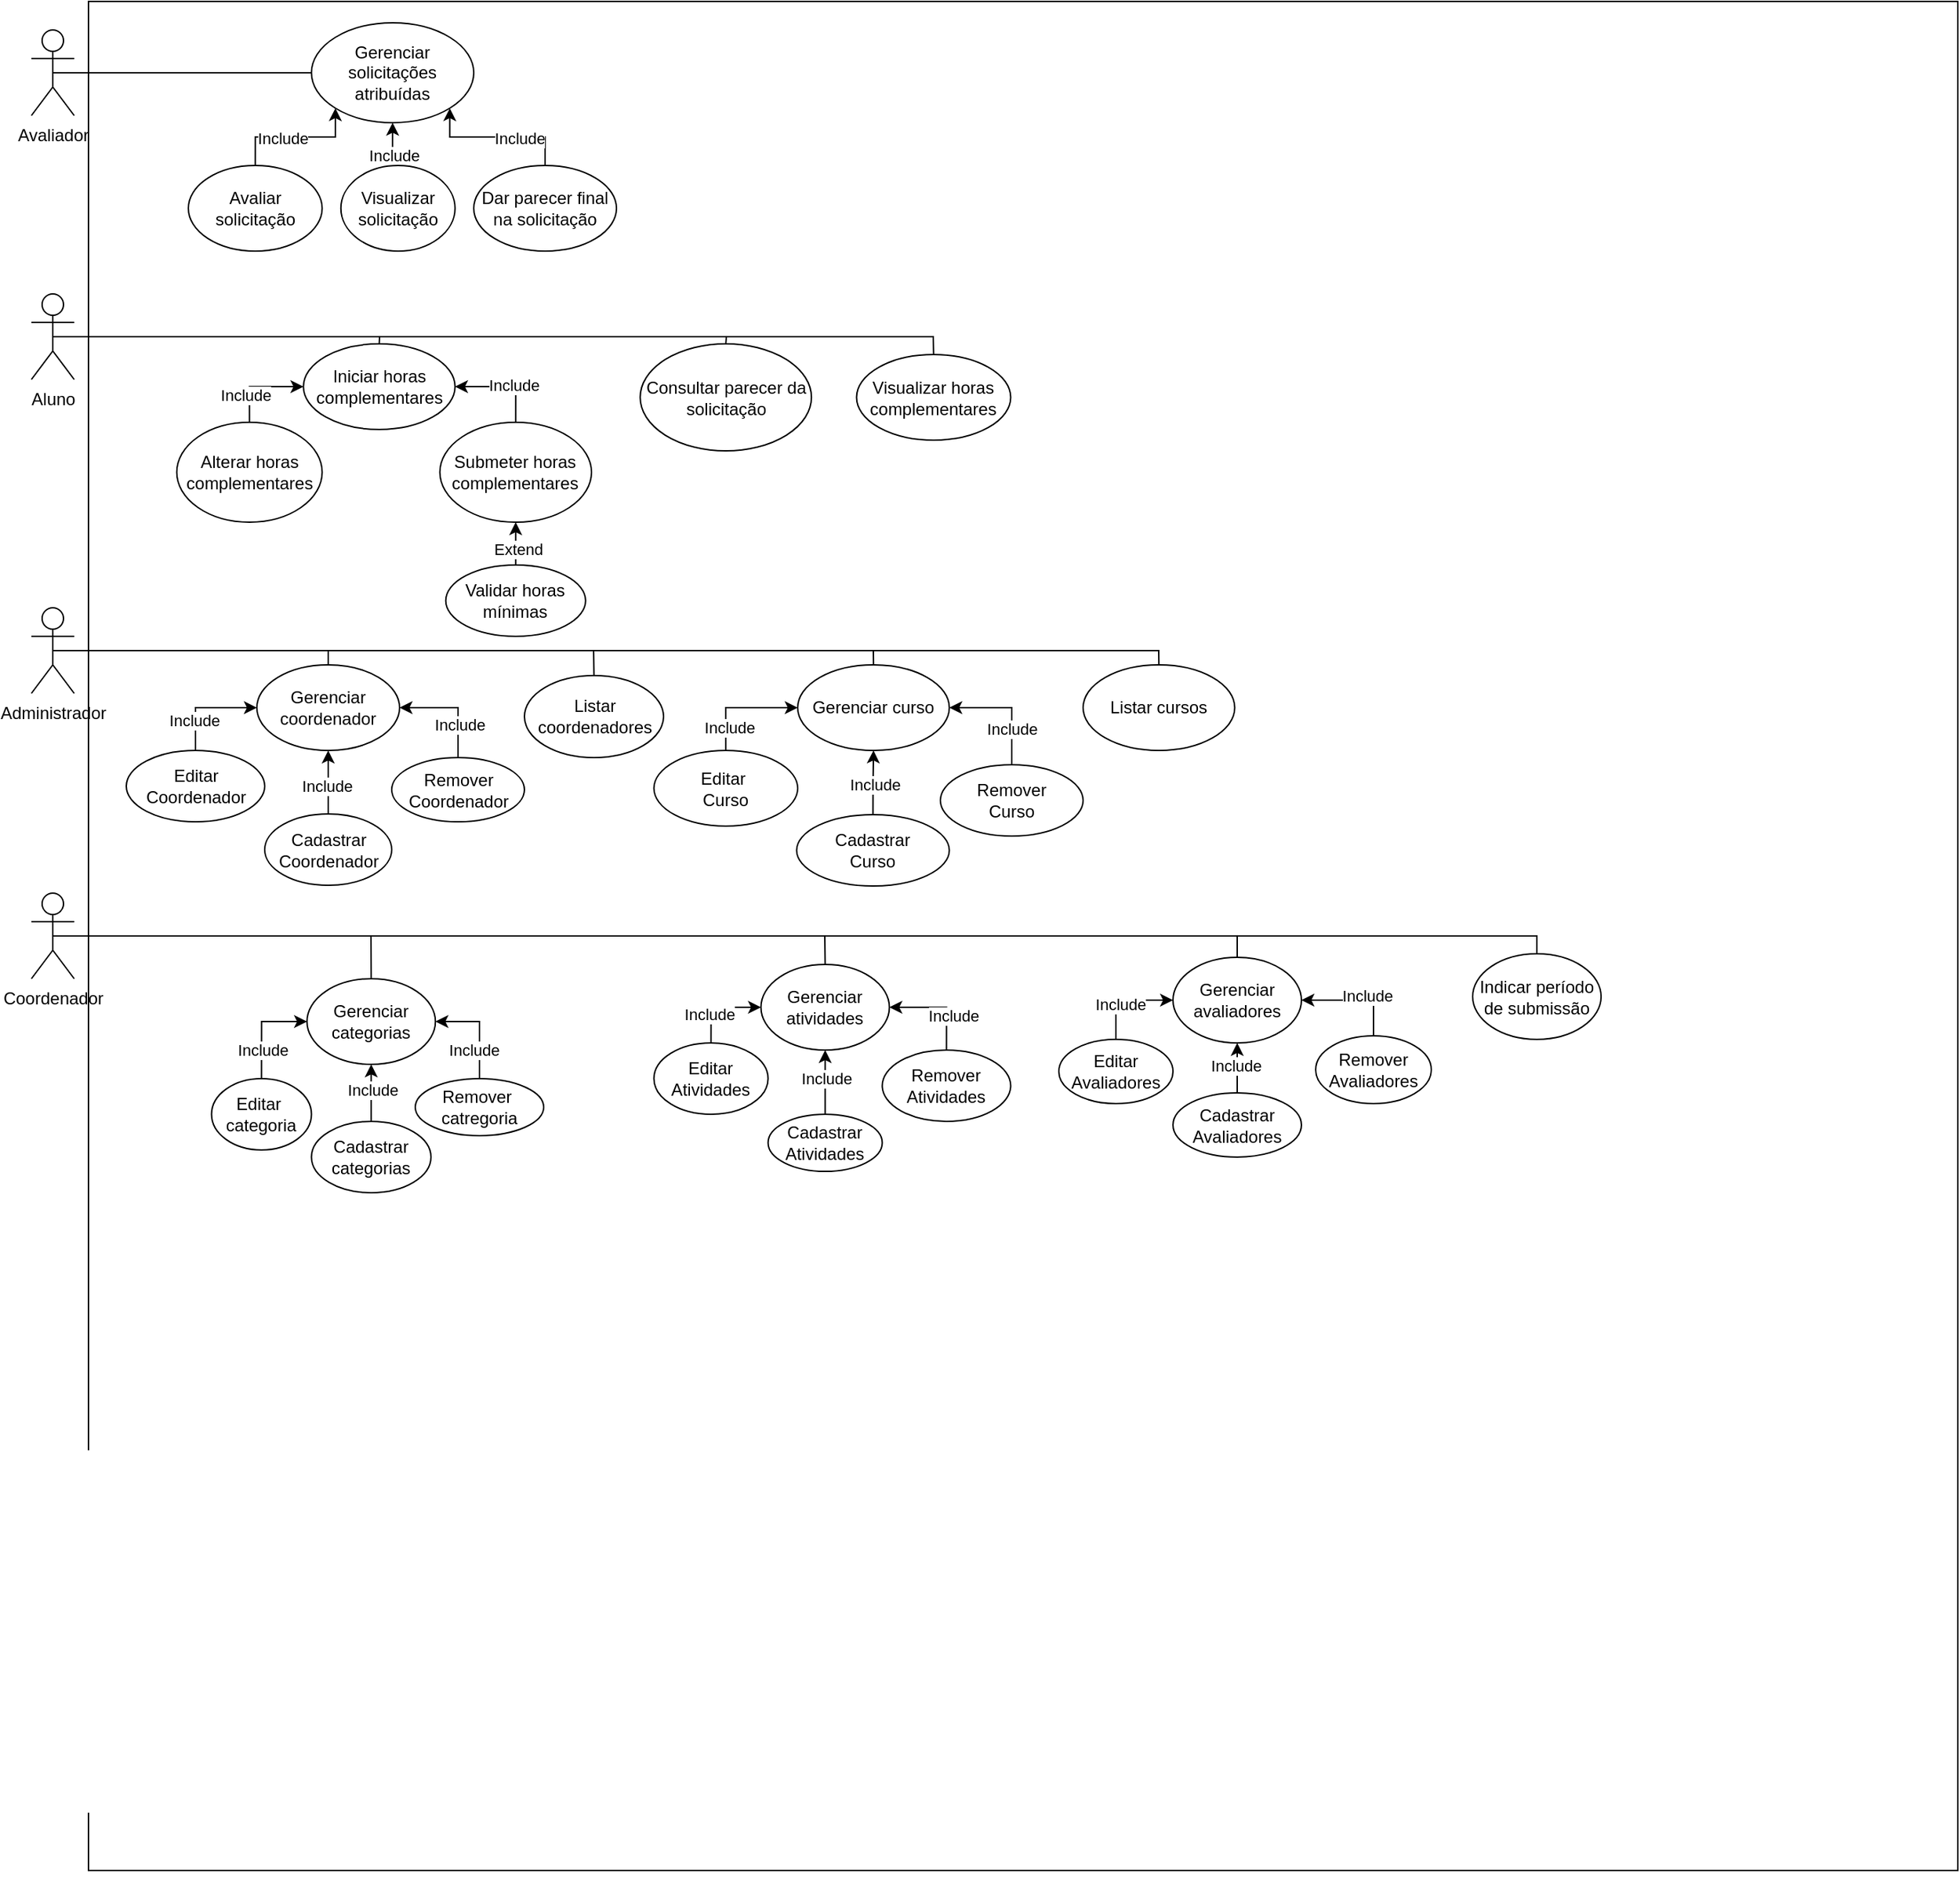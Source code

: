 <mxfile version="26.2.14">
  <diagram name="Página-1" id="lKEfuA6IKY5HmcUoQjAZ">
    <mxGraphModel dx="2022" dy="1151" grid="1" gridSize="10" guides="1" tooltips="1" connect="1" arrows="1" fold="1" page="1" pageScale="1" pageWidth="827" pageHeight="1169" math="0" shadow="0">
      <root>
        <mxCell id="0" />
        <mxCell id="1" parent="0" />
        <mxCell id="CCGscqTeK3ZTNfMnBpyx-22" value="" style="whiteSpace=wrap;html=1;aspect=fixed;" parent="1" vertex="1">
          <mxGeometry x="140" y="15" width="1310" height="1310" as="geometry" />
        </mxCell>
        <mxCell id="bWWshmXrRq2cFkP4rkLB-3" value="Aluno" style="shape=umlActor;verticalLabelPosition=bottom;verticalAlign=top;html=1;outlineConnect=0;" parent="1" vertex="1">
          <mxGeometry x="100" y="220" width="30" height="60" as="geometry" />
        </mxCell>
        <mxCell id="bWWshmXrRq2cFkP4rkLB-7" value="Administrador" style="shape=umlActor;verticalLabelPosition=bottom;verticalAlign=top;html=1;outlineConnect=0;" parent="1" vertex="1">
          <mxGeometry x="100" y="440" width="30" height="60" as="geometry" />
        </mxCell>
        <mxCell id="bWWshmXrRq2cFkP4rkLB-8" value="Coordenador" style="shape=umlActor;verticalLabelPosition=bottom;verticalAlign=top;html=1;outlineConnect=0;" parent="1" vertex="1">
          <mxGeometry x="100" y="640" width="30" height="60" as="geometry" />
        </mxCell>
        <mxCell id="bWWshmXrRq2cFkP4rkLB-11" value="Avaliador" style="shape=umlActor;verticalLabelPosition=bottom;verticalAlign=top;html=1;outlineConnect=0;" parent="1" vertex="1">
          <mxGeometry x="100" y="35" width="30" height="60" as="geometry" />
        </mxCell>
        <mxCell id="bWWshmXrRq2cFkP4rkLB-18" value="&lt;span style=&quot;background-color: transparent; color: light-dark(rgb(0, 0, 0), rgb(255, 255, 255));&quot;&gt;Gerenciar&lt;/span&gt;&lt;span style=&quot;background-color: transparent; color: light-dark(rgb(0, 0, 0), rgb(255, 255, 255));&quot;&gt;&amp;nbsp;curso&lt;/span&gt;" style="ellipse;whiteSpace=wrap;html=1;" parent="1" vertex="1">
          <mxGeometry x="637" y="480" width="106.25" height="60" as="geometry" />
        </mxCell>
        <mxCell id="bWWshmXrRq2cFkP4rkLB-19" value="&lt;span style=&quot;background-color: transparent; color: light-dark(rgb(0, 0, 0), rgb(255, 255, 255));&quot;&gt;Gerenciar coordenador&lt;/span&gt;" style="ellipse;whiteSpace=wrap;html=1;" parent="1" vertex="1">
          <mxGeometry x="258" y="480" width="100" height="60" as="geometry" />
        </mxCell>
        <mxCell id="bWWshmXrRq2cFkP4rkLB-22" value="Gerenciar categorias" style="ellipse;whiteSpace=wrap;html=1;" parent="1" vertex="1">
          <mxGeometry x="293.13" y="700" width="90" height="60" as="geometry" />
        </mxCell>
        <mxCell id="bWWshmXrRq2cFkP4rkLB-23" value="Gerenciar atividades" style="ellipse;whiteSpace=wrap;html=1;" parent="1" vertex="1">
          <mxGeometry x="611.25" y="690" width="90" height="60" as="geometry" />
        </mxCell>
        <mxCell id="bWWshmXrRq2cFkP4rkLB-29" value="Gerenciar avaliadores" style="ellipse;whiteSpace=wrap;html=1;" parent="1" vertex="1">
          <mxGeometry x="900" y="685" width="90" height="60" as="geometry" />
        </mxCell>
        <mxCell id="bWWshmXrRq2cFkP4rkLB-31" value="Indicar período de submissão" style="ellipse;whiteSpace=wrap;html=1;" parent="1" vertex="1">
          <mxGeometry x="1110" y="682.5" width="90" height="60" as="geometry" />
        </mxCell>
        <mxCell id="bWWshmXrRq2cFkP4rkLB-33" value="Iniciar horas complementares" style="ellipse;whiteSpace=wrap;html=1;" parent="1" vertex="1">
          <mxGeometry x="290.63" y="255" width="106.25" height="60" as="geometry" />
        </mxCell>
        <mxCell id="bWWshmXrRq2cFkP4rkLB-35" value="Gerenciar solicitações atribuídas" style="ellipse;whiteSpace=wrap;html=1;" parent="1" vertex="1">
          <mxGeometry x="296.25" y="30" width="113.75" height="70" as="geometry" />
        </mxCell>
        <mxCell id="gI51SIQM05FjkFTlWWCt-24" style="edgeStyle=orthogonalEdgeStyle;rounded=0;orthogonalLoop=1;jettySize=auto;html=1;exitX=0.5;exitY=0;exitDx=0;exitDy=0;entryX=0;entryY=0.5;entryDx=0;entryDy=0;" parent="1" source="uQtxAWWseBeDYJraRtTC-1" target="bWWshmXrRq2cFkP4rkLB-33" edge="1">
          <mxGeometry relative="1" as="geometry" />
        </mxCell>
        <mxCell id="gI51SIQM05FjkFTlWWCt-26" value="Include" style="edgeLabel;html=1;align=center;verticalAlign=middle;resizable=0;points=[];" parent="gI51SIQM05FjkFTlWWCt-24" vertex="1" connectable="0">
          <mxGeometry x="-0.397" y="3" relative="1" as="geometry">
            <mxPoint as="offset" />
          </mxGeometry>
        </mxCell>
        <mxCell id="uQtxAWWseBeDYJraRtTC-1" value="Alterar horas complementares" style="ellipse;whiteSpace=wrap;html=1;" parent="1" vertex="1">
          <mxGeometry x="201.87" y="310" width="101.88" height="70" as="geometry" />
        </mxCell>
        <mxCell id="gI51SIQM05FjkFTlWWCt-25" style="edgeStyle=orthogonalEdgeStyle;rounded=0;orthogonalLoop=1;jettySize=auto;html=1;exitX=0.5;exitY=0;exitDx=0;exitDy=0;entryX=1;entryY=0.5;entryDx=0;entryDy=0;" parent="1" source="uQtxAWWseBeDYJraRtTC-7" target="bWWshmXrRq2cFkP4rkLB-33" edge="1">
          <mxGeometry relative="1" as="geometry" />
        </mxCell>
        <mxCell id="gI51SIQM05FjkFTlWWCt-27" value="Include" style="edgeLabel;html=1;align=center;verticalAlign=middle;resizable=0;points=[];" parent="gI51SIQM05FjkFTlWWCt-25" vertex="1" connectable="0">
          <mxGeometry x="-0.211" y="-1" relative="1" as="geometry">
            <mxPoint as="offset" />
          </mxGeometry>
        </mxCell>
        <mxCell id="uQtxAWWseBeDYJraRtTC-7" value="Submeter horas complementares" style="ellipse;whiteSpace=wrap;html=1;" parent="1" vertex="1">
          <mxGeometry x="386.25" y="310" width="106.25" height="70" as="geometry" />
        </mxCell>
        <mxCell id="uQtxAWWseBeDYJraRtTC-9" value="Listar coordenadores" style="ellipse;whiteSpace=wrap;html=1;" parent="1" vertex="1">
          <mxGeometry x="445.5" y="487.5" width="97.5" height="57.5" as="geometry" />
        </mxCell>
        <mxCell id="uQtxAWWseBeDYJraRtTC-12" value="Listar cursos" style="ellipse;whiteSpace=wrap;html=1;" parent="1" vertex="1">
          <mxGeometry x="837" y="480" width="106.25" height="60" as="geometry" />
        </mxCell>
        <mxCell id="OMD0r5iE2W1QHZaav-Kl-3" value="" style="endArrow=none;html=1;rounded=0;entryX=0.5;entryY=0.5;entryDx=0;entryDy=0;entryPerimeter=0;" parent="1" source="bWWshmXrRq2cFkP4rkLB-35" target="bWWshmXrRq2cFkP4rkLB-11" edge="1">
          <mxGeometry width="50" height="50" relative="1" as="geometry">
            <mxPoint x="290" y="65" as="sourcePoint" />
            <mxPoint x="150" y="71" as="targetPoint" />
            <Array as="points" />
          </mxGeometry>
        </mxCell>
        <mxCell id="gI51SIQM05FjkFTlWWCt-3" style="edgeStyle=orthogonalEdgeStyle;rounded=0;orthogonalLoop=1;jettySize=auto;html=1;exitX=0.5;exitY=0;exitDx=0;exitDy=0;entryX=0;entryY=1;entryDx=0;entryDy=0;" parent="1" source="CCGscqTeK3ZTNfMnBpyx-1" target="bWWshmXrRq2cFkP4rkLB-35" edge="1">
          <mxGeometry relative="1" as="geometry" />
        </mxCell>
        <mxCell id="gI51SIQM05FjkFTlWWCt-6" value="Include" style="edgeLabel;html=1;align=center;verticalAlign=middle;resizable=0;points=[];" parent="gI51SIQM05FjkFTlWWCt-3" vertex="1" connectable="0">
          <mxGeometry x="-0.19" y="-1" relative="1" as="geometry">
            <mxPoint as="offset" />
          </mxGeometry>
        </mxCell>
        <mxCell id="CCGscqTeK3ZTNfMnBpyx-1" value="Avaliar solicitação" style="ellipse;whiteSpace=wrap;html=1;" parent="1" vertex="1">
          <mxGeometry x="210" y="130" width="93.75" height="60" as="geometry" />
        </mxCell>
        <mxCell id="gI51SIQM05FjkFTlWWCt-4" style="edgeStyle=orthogonalEdgeStyle;rounded=0;orthogonalLoop=1;jettySize=auto;html=1;exitX=0.5;exitY=0;exitDx=0;exitDy=0;entryX=0.5;entryY=1;entryDx=0;entryDy=0;" parent="1" source="CCGscqTeK3ZTNfMnBpyx-2" target="bWWshmXrRq2cFkP4rkLB-35" edge="1">
          <mxGeometry relative="1" as="geometry" />
        </mxCell>
        <mxCell id="gI51SIQM05FjkFTlWWCt-7" value="Include" style="edgeLabel;html=1;align=center;verticalAlign=middle;resizable=0;points=[];" parent="gI51SIQM05FjkFTlWWCt-4" vertex="1" connectable="0">
          <mxGeometry x="-0.27" y="-1" relative="1" as="geometry">
            <mxPoint y="1" as="offset" />
          </mxGeometry>
        </mxCell>
        <mxCell id="CCGscqTeK3ZTNfMnBpyx-2" value="Visualizar solicitação" style="ellipse;whiteSpace=wrap;html=1;" parent="1" vertex="1">
          <mxGeometry x="316.88" y="130" width="80" height="60" as="geometry" />
        </mxCell>
        <mxCell id="gI51SIQM05FjkFTlWWCt-5" style="edgeStyle=orthogonalEdgeStyle;rounded=0;orthogonalLoop=1;jettySize=auto;html=1;exitX=0.5;exitY=0;exitDx=0;exitDy=0;entryX=1;entryY=1;entryDx=0;entryDy=0;" parent="1" source="CCGscqTeK3ZTNfMnBpyx-3" target="bWWshmXrRq2cFkP4rkLB-35" edge="1">
          <mxGeometry relative="1" as="geometry" />
        </mxCell>
        <mxCell id="gI51SIQM05FjkFTlWWCt-8" value="Include" style="edgeLabel;html=1;align=center;verticalAlign=middle;resizable=0;points=[];" parent="gI51SIQM05FjkFTlWWCt-5" vertex="1" connectable="0">
          <mxGeometry x="-0.293" y="1" relative="1" as="geometry">
            <mxPoint as="offset" />
          </mxGeometry>
        </mxCell>
        <mxCell id="CCGscqTeK3ZTNfMnBpyx-3" value="Dar parecer final na solicitação" style="ellipse;whiteSpace=wrap;html=1;" parent="1" vertex="1">
          <mxGeometry x="410" y="130" width="100" height="60" as="geometry" />
        </mxCell>
        <mxCell id="-yoFwPvrBQscrRqspG_J-10" style="edgeStyle=orthogonalEdgeStyle;rounded=0;orthogonalLoop=1;jettySize=auto;html=1;exitX=0.5;exitY=0;exitDx=0;exitDy=0;entryX=0;entryY=0.5;entryDx=0;entryDy=0;" parent="1" source="-yoFwPvrBQscrRqspG_J-4" target="bWWshmXrRq2cFkP4rkLB-22" edge="1">
          <mxGeometry relative="1" as="geometry" />
        </mxCell>
        <mxCell id="-yoFwPvrBQscrRqspG_J-28" value="Include" style="edgeLabel;html=1;align=center;verticalAlign=middle;resizable=0;points=[];" parent="-yoFwPvrBQscrRqspG_J-10" vertex="1" connectable="0">
          <mxGeometry x="-0.445" relative="1" as="geometry">
            <mxPoint as="offset" />
          </mxGeometry>
        </mxCell>
        <mxCell id="-yoFwPvrBQscrRqspG_J-4" value="Editar&amp;nbsp;&lt;div&gt;categoria&lt;/div&gt;" style="ellipse;whiteSpace=wrap;html=1;" parent="1" vertex="1">
          <mxGeometry x="226.25" y="770" width="70" height="50" as="geometry" />
        </mxCell>
        <mxCell id="-yoFwPvrBQscrRqspG_J-11" style="edgeStyle=orthogonalEdgeStyle;rounded=0;orthogonalLoop=1;jettySize=auto;html=1;exitX=0.5;exitY=0;exitDx=0;exitDy=0;entryX=0.5;entryY=1;entryDx=0;entryDy=0;" parent="1" source="-yoFwPvrBQscrRqspG_J-5" target="bWWshmXrRq2cFkP4rkLB-22" edge="1">
          <mxGeometry relative="1" as="geometry" />
        </mxCell>
        <mxCell id="-yoFwPvrBQscrRqspG_J-27" value="Include" style="edgeLabel;html=1;align=center;verticalAlign=middle;resizable=0;points=[];" parent="-yoFwPvrBQscrRqspG_J-11" vertex="1" connectable="0">
          <mxGeometry x="0.133" y="-1" relative="1" as="geometry">
            <mxPoint as="offset" />
          </mxGeometry>
        </mxCell>
        <mxCell id="-yoFwPvrBQscrRqspG_J-5" value="Cadastrar categorias" style="ellipse;whiteSpace=wrap;html=1;" parent="1" vertex="1">
          <mxGeometry x="296.25" y="800" width="83.75" height="50" as="geometry" />
        </mxCell>
        <mxCell id="-yoFwPvrBQscrRqspG_J-12" style="edgeStyle=orthogonalEdgeStyle;rounded=0;orthogonalLoop=1;jettySize=auto;html=1;exitX=0.5;exitY=0;exitDx=0;exitDy=0;entryX=1;entryY=0.5;entryDx=0;entryDy=0;" parent="1" source="-yoFwPvrBQscrRqspG_J-6" target="bWWshmXrRq2cFkP4rkLB-22" edge="1">
          <mxGeometry relative="1" as="geometry" />
        </mxCell>
        <mxCell id="-yoFwPvrBQscrRqspG_J-26" value="Include" style="edgeLabel;html=1;align=center;verticalAlign=middle;resizable=0;points=[];" parent="-yoFwPvrBQscrRqspG_J-12" vertex="1" connectable="0">
          <mxGeometry x="-0.435" y="4" relative="1" as="geometry">
            <mxPoint as="offset" />
          </mxGeometry>
        </mxCell>
        <mxCell id="-yoFwPvrBQscrRqspG_J-6" value="Remover&amp;nbsp;&lt;div&gt;catregoria&lt;/div&gt;" style="ellipse;whiteSpace=wrap;html=1;" parent="1" vertex="1">
          <mxGeometry x="369" y="770" width="90" height="40" as="geometry" />
        </mxCell>
        <mxCell id="-yoFwPvrBQscrRqspG_J-22" style="edgeStyle=orthogonalEdgeStyle;rounded=0;orthogonalLoop=1;jettySize=auto;html=1;exitX=0.5;exitY=0;exitDx=0;exitDy=0;entryX=0;entryY=0.5;entryDx=0;entryDy=0;" parent="1" source="-yoFwPvrBQscrRqspG_J-17" target="bWWshmXrRq2cFkP4rkLB-23" edge="1">
          <mxGeometry relative="1" as="geometry" />
        </mxCell>
        <mxCell id="-yoFwPvrBQscrRqspG_J-25" value="Include" style="edgeLabel;html=1;align=center;verticalAlign=middle;resizable=0;points=[];" parent="-yoFwPvrBQscrRqspG_J-22" vertex="1" connectable="0">
          <mxGeometry x="-0.309" y="2" relative="1" as="geometry">
            <mxPoint as="offset" />
          </mxGeometry>
        </mxCell>
        <mxCell id="-yoFwPvrBQscrRqspG_J-17" value="Editar&lt;div&gt;Atividades&lt;/div&gt;" style="ellipse;whiteSpace=wrap;html=1;" parent="1" vertex="1">
          <mxGeometry x="536.25" y="745" width="80" height="50" as="geometry" />
        </mxCell>
        <mxCell id="-yoFwPvrBQscrRqspG_J-23" style="edgeStyle=orthogonalEdgeStyle;rounded=0;orthogonalLoop=1;jettySize=auto;html=1;exitX=0.5;exitY=0;exitDx=0;exitDy=0;" parent="1" source="-yoFwPvrBQscrRqspG_J-20" target="bWWshmXrRq2cFkP4rkLB-23" edge="1">
          <mxGeometry relative="1" as="geometry" />
        </mxCell>
        <mxCell id="-yoFwPvrBQscrRqspG_J-29" value="Include" style="edgeLabel;html=1;align=center;verticalAlign=middle;resizable=0;points=[];" parent="-yoFwPvrBQscrRqspG_J-23" vertex="1" connectable="0">
          <mxGeometry x="0.137" relative="1" as="geometry">
            <mxPoint as="offset" />
          </mxGeometry>
        </mxCell>
        <mxCell id="-yoFwPvrBQscrRqspG_J-20" value="Cadastrar&lt;div&gt;Atividades&lt;/div&gt;" style="ellipse;whiteSpace=wrap;html=1;" parent="1" vertex="1">
          <mxGeometry x="616.25" y="795" width="80" height="40" as="geometry" />
        </mxCell>
        <mxCell id="-yoFwPvrBQscrRqspG_J-24" style="edgeStyle=orthogonalEdgeStyle;rounded=0;orthogonalLoop=1;jettySize=auto;html=1;exitX=0.5;exitY=0;exitDx=0;exitDy=0;entryX=1;entryY=0.5;entryDx=0;entryDy=0;" parent="1" source="-yoFwPvrBQscrRqspG_J-21" target="bWWshmXrRq2cFkP4rkLB-23" edge="1">
          <mxGeometry relative="1" as="geometry" />
        </mxCell>
        <mxCell id="-yoFwPvrBQscrRqspG_J-30" value="Include" style="edgeLabel;html=1;align=center;verticalAlign=middle;resizable=0;points=[];" parent="-yoFwPvrBQscrRqspG_J-24" vertex="1" connectable="0">
          <mxGeometry x="-0.317" y="-4" relative="1" as="geometry">
            <mxPoint as="offset" />
          </mxGeometry>
        </mxCell>
        <mxCell id="-yoFwPvrBQscrRqspG_J-21" value="Remover&lt;div&gt;Atividades&lt;/div&gt;" style="ellipse;whiteSpace=wrap;html=1;" parent="1" vertex="1">
          <mxGeometry x="696.25" y="750" width="90" height="50" as="geometry" />
        </mxCell>
        <mxCell id="-yoFwPvrBQscrRqspG_J-43" style="edgeStyle=orthogonalEdgeStyle;rounded=0;orthogonalLoop=1;jettySize=auto;html=1;exitX=0.5;exitY=0;exitDx=0;exitDy=0;entryX=0;entryY=0.5;entryDx=0;entryDy=0;" parent="1" source="-yoFwPvrBQscrRqspG_J-40" target="bWWshmXrRq2cFkP4rkLB-29" edge="1">
          <mxGeometry relative="1" as="geometry" />
        </mxCell>
        <mxCell id="-yoFwPvrBQscrRqspG_J-46" value="Include" style="edgeLabel;html=1;align=center;verticalAlign=middle;resizable=0;points=[];" parent="-yoFwPvrBQscrRqspG_J-43" vertex="1" connectable="0">
          <mxGeometry x="-0.268" y="-3" relative="1" as="geometry">
            <mxPoint as="offset" />
          </mxGeometry>
        </mxCell>
        <mxCell id="-yoFwPvrBQscrRqspG_J-40" value="Editar&lt;div&gt;Avaliadores&lt;/div&gt;" style="ellipse;whiteSpace=wrap;html=1;" parent="1" vertex="1">
          <mxGeometry x="820" y="742.5" width="80" height="45" as="geometry" />
        </mxCell>
        <mxCell id="-yoFwPvrBQscrRqspG_J-44" style="edgeStyle=orthogonalEdgeStyle;rounded=0;orthogonalLoop=1;jettySize=auto;html=1;exitX=0.5;exitY=0;exitDx=0;exitDy=0;" parent="1" source="-yoFwPvrBQscrRqspG_J-41" target="bWWshmXrRq2cFkP4rkLB-29" edge="1">
          <mxGeometry relative="1" as="geometry" />
        </mxCell>
        <mxCell id="-yoFwPvrBQscrRqspG_J-47" value="Include" style="edgeLabel;html=1;align=center;verticalAlign=middle;resizable=0;points=[];" parent="-yoFwPvrBQscrRqspG_J-44" vertex="1" connectable="0">
          <mxGeometry x="-0.147" y="1" relative="1" as="geometry">
            <mxPoint as="offset" />
          </mxGeometry>
        </mxCell>
        <mxCell id="-yoFwPvrBQscrRqspG_J-41" value="Cadastrar&lt;div&gt;Avaliadores&lt;/div&gt;" style="ellipse;whiteSpace=wrap;html=1;" parent="1" vertex="1">
          <mxGeometry x="900" y="780" width="90" height="45" as="geometry" />
        </mxCell>
        <mxCell id="-yoFwPvrBQscrRqspG_J-45" style="edgeStyle=orthogonalEdgeStyle;rounded=0;orthogonalLoop=1;jettySize=auto;html=1;exitX=0.5;exitY=0;exitDx=0;exitDy=0;entryX=1;entryY=0.5;entryDx=0;entryDy=0;" parent="1" source="-yoFwPvrBQscrRqspG_J-42" target="bWWshmXrRq2cFkP4rkLB-29" edge="1">
          <mxGeometry relative="1" as="geometry" />
        </mxCell>
        <mxCell id="-yoFwPvrBQscrRqspG_J-48" value="Include" style="edgeLabel;html=1;align=center;verticalAlign=middle;resizable=0;points=[];" parent="-yoFwPvrBQscrRqspG_J-45" vertex="1" connectable="0">
          <mxGeometry x="-0.222" y="-3" relative="1" as="geometry">
            <mxPoint as="offset" />
          </mxGeometry>
        </mxCell>
        <mxCell id="-yoFwPvrBQscrRqspG_J-42" value="Remover&lt;div&gt;Avaliadores&lt;/div&gt;" style="ellipse;whiteSpace=wrap;html=1;" parent="1" vertex="1">
          <mxGeometry x="1000" y="740" width="81" height="47.5" as="geometry" />
        </mxCell>
        <mxCell id="-yoFwPvrBQscrRqspG_J-52" style="edgeStyle=orthogonalEdgeStyle;rounded=0;orthogonalLoop=1;jettySize=auto;html=1;exitX=0.5;exitY=0;exitDx=0;exitDy=0;entryX=0;entryY=0.5;entryDx=0;entryDy=0;" parent="1" source="-yoFwPvrBQscrRqspG_J-49" target="bWWshmXrRq2cFkP4rkLB-19" edge="1">
          <mxGeometry relative="1" as="geometry" />
        </mxCell>
        <mxCell id="-yoFwPvrBQscrRqspG_J-55" value="Include" style="edgeLabel;html=1;align=center;verticalAlign=middle;resizable=0;points=[];" parent="-yoFwPvrBQscrRqspG_J-52" vertex="1" connectable="0">
          <mxGeometry x="-0.422" y="1" relative="1" as="geometry">
            <mxPoint as="offset" />
          </mxGeometry>
        </mxCell>
        <mxCell id="-yoFwPvrBQscrRqspG_J-49" value="Editar Coordenador" style="ellipse;whiteSpace=wrap;html=1;" parent="1" vertex="1">
          <mxGeometry x="166.5" y="540" width="97" height="50" as="geometry" />
        </mxCell>
        <mxCell id="-yoFwPvrBQscrRqspG_J-53" style="edgeStyle=orthogonalEdgeStyle;rounded=0;orthogonalLoop=1;jettySize=auto;html=1;exitX=0.5;exitY=0;exitDx=0;exitDy=0;entryX=0.5;entryY=1;entryDx=0;entryDy=0;" parent="1" source="-yoFwPvrBQscrRqspG_J-50" target="bWWshmXrRq2cFkP4rkLB-19" edge="1">
          <mxGeometry relative="1" as="geometry" />
        </mxCell>
        <mxCell id="-yoFwPvrBQscrRqspG_J-56" value="Include" style="edgeLabel;html=1;align=center;verticalAlign=middle;resizable=0;points=[];" parent="-yoFwPvrBQscrRqspG_J-53" vertex="1" connectable="0">
          <mxGeometry x="-0.113" y="1" relative="1" as="geometry">
            <mxPoint as="offset" />
          </mxGeometry>
        </mxCell>
        <mxCell id="-yoFwPvrBQscrRqspG_J-50" value="Cadastrar Coordenador" style="ellipse;whiteSpace=wrap;html=1;" parent="1" vertex="1">
          <mxGeometry x="263.5" y="584.5" width="89" height="50" as="geometry" />
        </mxCell>
        <mxCell id="-yoFwPvrBQscrRqspG_J-54" style="edgeStyle=orthogonalEdgeStyle;rounded=0;orthogonalLoop=1;jettySize=auto;html=1;exitX=0.5;exitY=0;exitDx=0;exitDy=0;entryX=1;entryY=0.5;entryDx=0;entryDy=0;" parent="1" source="-yoFwPvrBQscrRqspG_J-51" target="bWWshmXrRq2cFkP4rkLB-19" edge="1">
          <mxGeometry relative="1" as="geometry" />
        </mxCell>
        <mxCell id="-yoFwPvrBQscrRqspG_J-57" value="Include" style="edgeLabel;html=1;align=center;verticalAlign=middle;resizable=0;points=[];" parent="-yoFwPvrBQscrRqspG_J-54" vertex="1" connectable="0">
          <mxGeometry x="-0.395" relative="1" as="geometry">
            <mxPoint x="1" as="offset" />
          </mxGeometry>
        </mxCell>
        <mxCell id="-yoFwPvrBQscrRqspG_J-51" value="Remover Coordenador" style="ellipse;whiteSpace=wrap;html=1;" parent="1" vertex="1">
          <mxGeometry x="352.5" y="545" width="93" height="45" as="geometry" />
        </mxCell>
        <mxCell id="-yoFwPvrBQscrRqspG_J-63" style="edgeStyle=orthogonalEdgeStyle;rounded=0;orthogonalLoop=1;jettySize=auto;html=1;exitX=0.5;exitY=0;exitDx=0;exitDy=0;entryX=0;entryY=0.5;entryDx=0;entryDy=0;" parent="1" source="-yoFwPvrBQscrRqspG_J-60" target="bWWshmXrRq2cFkP4rkLB-18" edge="1">
          <mxGeometry relative="1" as="geometry" />
        </mxCell>
        <mxCell id="-yoFwPvrBQscrRqspG_J-67" value="Include" style="edgeLabel;html=1;align=center;verticalAlign=middle;resizable=0;points=[];" parent="-yoFwPvrBQscrRqspG_J-63" vertex="1" connectable="0">
          <mxGeometry x="-0.602" y="-2" relative="1" as="geometry">
            <mxPoint as="offset" />
          </mxGeometry>
        </mxCell>
        <mxCell id="-yoFwPvrBQscrRqspG_J-60" value="Editar&amp;nbsp;&lt;div&gt;Curso&lt;/div&gt;" style="ellipse;whiteSpace=wrap;html=1;" parent="1" vertex="1">
          <mxGeometry x="536.25" y="540" width="100.75" height="53" as="geometry" />
        </mxCell>
        <mxCell id="-yoFwPvrBQscrRqspG_J-64" style="edgeStyle=orthogonalEdgeStyle;rounded=0;orthogonalLoop=1;jettySize=auto;html=1;exitX=0.5;exitY=0;exitDx=0;exitDy=0;" parent="1" source="-yoFwPvrBQscrRqspG_J-61" target="bWWshmXrRq2cFkP4rkLB-18" edge="1">
          <mxGeometry relative="1" as="geometry" />
        </mxCell>
        <mxCell id="-yoFwPvrBQscrRqspG_J-68" value="Include" style="edgeLabel;html=1;align=center;verticalAlign=middle;resizable=0;points=[];" parent="-yoFwPvrBQscrRqspG_J-64" vertex="1" connectable="0">
          <mxGeometry x="-0.072" y="-1" relative="1" as="geometry">
            <mxPoint as="offset" />
          </mxGeometry>
        </mxCell>
        <mxCell id="-yoFwPvrBQscrRqspG_J-61" value="Cadastrar&lt;div&gt;Curso&lt;/div&gt;" style="ellipse;whiteSpace=wrap;html=1;" parent="1" vertex="1">
          <mxGeometry x="636.25" y="585" width="107" height="50" as="geometry" />
        </mxCell>
        <mxCell id="-yoFwPvrBQscrRqspG_J-66" style="edgeStyle=orthogonalEdgeStyle;rounded=0;orthogonalLoop=1;jettySize=auto;html=1;exitX=0.5;exitY=0;exitDx=0;exitDy=0;entryX=1;entryY=0.5;entryDx=0;entryDy=0;" parent="1" source="-yoFwPvrBQscrRqspG_J-62" target="bWWshmXrRq2cFkP4rkLB-18" edge="1">
          <mxGeometry relative="1" as="geometry" />
        </mxCell>
        <mxCell id="-yoFwPvrBQscrRqspG_J-69" value="Include" style="edgeLabel;html=1;align=center;verticalAlign=middle;resizable=0;points=[];" parent="-yoFwPvrBQscrRqspG_J-66" vertex="1" connectable="0">
          <mxGeometry x="-0.405" relative="1" as="geometry">
            <mxPoint as="offset" />
          </mxGeometry>
        </mxCell>
        <mxCell id="-yoFwPvrBQscrRqspG_J-62" value="Remover&lt;div&gt;Curso&lt;/div&gt;" style="ellipse;whiteSpace=wrap;html=1;" parent="1" vertex="1">
          <mxGeometry x="737" y="550" width="100" height="50" as="geometry" />
        </mxCell>
        <mxCell id="-yoFwPvrBQscrRqspG_J-79" value="Visualizar horas complementares" style="ellipse;whiteSpace=wrap;html=1;" parent="1" vertex="1">
          <mxGeometry x="678.25" y="262.5" width="108" height="60" as="geometry" />
        </mxCell>
        <mxCell id="Ap7Ig1o04co5h6IEIgmU-6" value="" style="endArrow=none;html=1;rounded=0;exitX=0.5;exitY=0.5;exitDx=0;exitDy=0;exitPerimeter=0;entryX=0.5;entryY=0;entryDx=0;entryDy=0;" parent="1" source="bWWshmXrRq2cFkP4rkLB-3" target="bWWshmXrRq2cFkP4rkLB-33" edge="1">
          <mxGeometry width="50" height="50" relative="1" as="geometry">
            <mxPoint x="490" y="400" as="sourcePoint" />
            <mxPoint x="540" y="350" as="targetPoint" />
            <Array as="points">
              <mxPoint x="344" y="250" />
            </Array>
          </mxGeometry>
        </mxCell>
        <mxCell id="gI51SIQM05FjkFTlWWCt-1" style="edgeStyle=orthogonalEdgeStyle;rounded=0;orthogonalLoop=1;jettySize=auto;html=1;exitX=0.5;exitY=1;exitDx=0;exitDy=0;" parent="1" source="CCGscqTeK3ZTNfMnBpyx-22" target="CCGscqTeK3ZTNfMnBpyx-22" edge="1">
          <mxGeometry relative="1" as="geometry" />
        </mxCell>
        <mxCell id="gI51SIQM05FjkFTlWWCt-9" value="Consultar parecer da solicitação" style="ellipse;whiteSpace=wrap;html=1;" parent="1" vertex="1">
          <mxGeometry x="526.63" y="255" width="120" height="75" as="geometry" />
        </mxCell>
        <mxCell id="gI51SIQM05FjkFTlWWCt-29" style="edgeStyle=orthogonalEdgeStyle;rounded=0;orthogonalLoop=1;jettySize=auto;html=1;exitX=0.5;exitY=0;exitDx=0;exitDy=0;entryX=0.5;entryY=1;entryDx=0;entryDy=0;" parent="1" source="gI51SIQM05FjkFTlWWCt-28" target="uQtxAWWseBeDYJraRtTC-7" edge="1">
          <mxGeometry relative="1" as="geometry" />
        </mxCell>
        <mxCell id="gI51SIQM05FjkFTlWWCt-30" value="Extend" style="edgeLabel;html=1;align=center;verticalAlign=middle;resizable=0;points=[];" parent="gI51SIQM05FjkFTlWWCt-29" vertex="1" connectable="0">
          <mxGeometry x="-0.234" y="-1" relative="1" as="geometry">
            <mxPoint as="offset" />
          </mxGeometry>
        </mxCell>
        <mxCell id="gI51SIQM05FjkFTlWWCt-28" value="Validar horas mínimas" style="ellipse;whiteSpace=wrap;html=1;" parent="1" vertex="1">
          <mxGeometry x="390.37" y="410" width="98" height="50" as="geometry" />
        </mxCell>
        <mxCell id="9pl-VTxWgK47KkGAngoo-1" value="" style="endArrow=none;html=1;rounded=0;exitX=0.5;exitY=0;exitDx=0;exitDy=0;entryX=0.5;entryY=0.5;entryDx=0;entryDy=0;entryPerimeter=0;" edge="1" parent="1" source="gI51SIQM05FjkFTlWWCt-9" target="bWWshmXrRq2cFkP4rkLB-3">
          <mxGeometry width="50" height="50" relative="1" as="geometry">
            <mxPoint x="800" y="610" as="sourcePoint" />
            <mxPoint x="850" y="560" as="targetPoint" />
            <Array as="points">
              <mxPoint x="587" y="250" />
            </Array>
          </mxGeometry>
        </mxCell>
        <mxCell id="9pl-VTxWgK47KkGAngoo-2" value="" style="endArrow=none;html=1;rounded=0;exitX=0.5;exitY=0;exitDx=0;exitDy=0;" edge="1" parent="1" source="-yoFwPvrBQscrRqspG_J-79">
          <mxGeometry width="50" height="50" relative="1" as="geometry">
            <mxPoint x="800" y="610" as="sourcePoint" />
            <mxPoint x="120" y="250" as="targetPoint" />
            <Array as="points">
              <mxPoint x="732" y="250" />
            </Array>
          </mxGeometry>
        </mxCell>
        <mxCell id="9pl-VTxWgK47KkGAngoo-6" value="" style="endArrow=none;html=1;rounded=0;exitX=0.5;exitY=0.5;exitDx=0;exitDy=0;exitPerimeter=0;entryX=0.5;entryY=0;entryDx=0;entryDy=0;" edge="1" parent="1" source="bWWshmXrRq2cFkP4rkLB-7" target="uQtxAWWseBeDYJraRtTC-12">
          <mxGeometry width="50" height="50" relative="1" as="geometry">
            <mxPoint x="800" y="640" as="sourcePoint" />
            <mxPoint x="850" y="590" as="targetPoint" />
            <Array as="points">
              <mxPoint x="890" y="470" />
            </Array>
          </mxGeometry>
        </mxCell>
        <mxCell id="9pl-VTxWgK47KkGAngoo-7" value="" style="endArrow=none;html=1;rounded=0;exitX=0.5;exitY=0.5;exitDx=0;exitDy=0;exitPerimeter=0;entryX=0.5;entryY=0;entryDx=0;entryDy=0;" edge="1" parent="1" source="bWWshmXrRq2cFkP4rkLB-7" target="bWWshmXrRq2cFkP4rkLB-18">
          <mxGeometry width="50" height="50" relative="1" as="geometry">
            <mxPoint x="800" y="640" as="sourcePoint" />
            <mxPoint x="850" y="590" as="targetPoint" />
            <Array as="points">
              <mxPoint x="690" y="470" />
            </Array>
          </mxGeometry>
        </mxCell>
        <mxCell id="9pl-VTxWgK47KkGAngoo-8" value="" style="endArrow=none;html=1;rounded=0;exitX=0.5;exitY=0.5;exitDx=0;exitDy=0;exitPerimeter=0;entryX=0.5;entryY=0;entryDx=0;entryDy=0;" edge="1" parent="1" source="bWWshmXrRq2cFkP4rkLB-7" target="uQtxAWWseBeDYJraRtTC-9">
          <mxGeometry width="50" height="50" relative="1" as="geometry">
            <mxPoint x="800" y="640" as="sourcePoint" />
            <mxPoint x="850" y="590" as="targetPoint" />
            <Array as="points">
              <mxPoint x="494" y="470" />
            </Array>
          </mxGeometry>
        </mxCell>
        <mxCell id="9pl-VTxWgK47KkGAngoo-9" value="" style="endArrow=none;html=1;rounded=0;exitX=0.5;exitY=0.5;exitDx=0;exitDy=0;exitPerimeter=0;entryX=0.5;entryY=0;entryDx=0;entryDy=0;" edge="1" parent="1" source="bWWshmXrRq2cFkP4rkLB-7" target="bWWshmXrRq2cFkP4rkLB-19">
          <mxGeometry width="50" height="50" relative="1" as="geometry">
            <mxPoint x="800" y="640" as="sourcePoint" />
            <mxPoint x="850" y="590" as="targetPoint" />
            <Array as="points">
              <mxPoint x="308" y="470" />
            </Array>
          </mxGeometry>
        </mxCell>
        <mxCell id="9pl-VTxWgK47KkGAngoo-10" value="" style="endArrow=none;html=1;rounded=0;exitX=0.5;exitY=0.5;exitDx=0;exitDy=0;exitPerimeter=0;entryX=0.5;entryY=0;entryDx=0;entryDy=0;" edge="1" parent="1" source="bWWshmXrRq2cFkP4rkLB-8" target="bWWshmXrRq2cFkP4rkLB-31">
          <mxGeometry width="50" height="50" relative="1" as="geometry">
            <mxPoint x="800" y="640" as="sourcePoint" />
            <mxPoint x="850" y="590" as="targetPoint" />
            <Array as="points">
              <mxPoint x="1155" y="670" />
            </Array>
          </mxGeometry>
        </mxCell>
        <mxCell id="9pl-VTxWgK47KkGAngoo-11" value="" style="endArrow=none;html=1;rounded=0;exitX=0.5;exitY=0.5;exitDx=0;exitDy=0;exitPerimeter=0;entryX=0.5;entryY=0;entryDx=0;entryDy=0;" edge="1" parent="1" source="bWWshmXrRq2cFkP4rkLB-8" target="bWWshmXrRq2cFkP4rkLB-29">
          <mxGeometry width="50" height="50" relative="1" as="geometry">
            <mxPoint x="800" y="640" as="sourcePoint" />
            <mxPoint x="850" y="590" as="targetPoint" />
            <Array as="points">
              <mxPoint x="945" y="670" />
            </Array>
          </mxGeometry>
        </mxCell>
        <mxCell id="9pl-VTxWgK47KkGAngoo-12" value="" style="endArrow=none;html=1;rounded=0;exitX=0.5;exitY=0.5;exitDx=0;exitDy=0;exitPerimeter=0;entryX=0.5;entryY=0;entryDx=0;entryDy=0;" edge="1" parent="1" source="bWWshmXrRq2cFkP4rkLB-8" target="bWWshmXrRq2cFkP4rkLB-23">
          <mxGeometry width="50" height="50" relative="1" as="geometry">
            <mxPoint x="800" y="640" as="sourcePoint" />
            <mxPoint x="850" y="590" as="targetPoint" />
            <Array as="points">
              <mxPoint x="656" y="670" />
            </Array>
          </mxGeometry>
        </mxCell>
        <mxCell id="9pl-VTxWgK47KkGAngoo-13" value="" style="endArrow=none;html=1;rounded=0;exitX=0.5;exitY=0.5;exitDx=0;exitDy=0;exitPerimeter=0;entryX=0.5;entryY=0;entryDx=0;entryDy=0;" edge="1" parent="1" source="bWWshmXrRq2cFkP4rkLB-8" target="bWWshmXrRq2cFkP4rkLB-22">
          <mxGeometry width="50" height="50" relative="1" as="geometry">
            <mxPoint x="800" y="630" as="sourcePoint" />
            <mxPoint x="850" y="580" as="targetPoint" />
            <Array as="points">
              <mxPoint x="338" y="670" />
            </Array>
          </mxGeometry>
        </mxCell>
      </root>
    </mxGraphModel>
  </diagram>
</mxfile>
